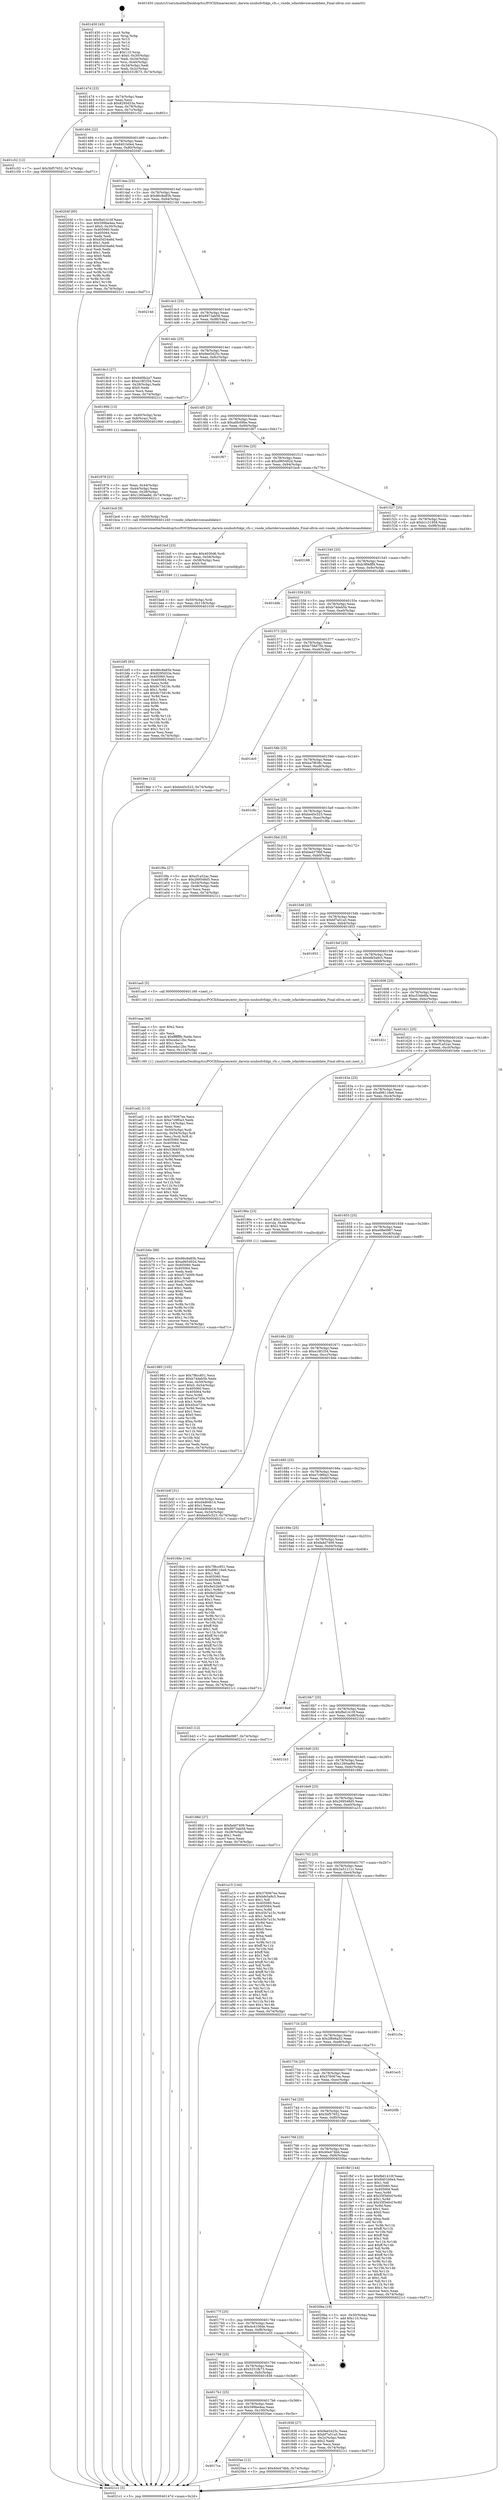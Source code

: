 digraph "0x401450" {
  label = "0x401450 (/mnt/c/Users/mathe/Desktop/tcc/POCII/binaries/extr_darwin-xnubsdvfskpi_vfs.c_vnode_isfastdevicecandidate_Final-ollvm.out::main(0))"
  labelloc = "t"
  node[shape=record]

  Entry [label="",width=0.3,height=0.3,shape=circle,fillcolor=black,style=filled]
  "0x40147d" [label="{
     0x40147d [23]\l
     | [instrs]\l
     &nbsp;&nbsp;0x40147d \<+3\>: mov -0x74(%rbp),%eax\l
     &nbsp;&nbsp;0x401480 \<+2\>: mov %eax,%ecx\l
     &nbsp;&nbsp;0x401482 \<+6\>: sub $0x8295d33a,%ecx\l
     &nbsp;&nbsp;0x401488 \<+3\>: mov %eax,-0x78(%rbp)\l
     &nbsp;&nbsp;0x40148b \<+3\>: mov %ecx,-0x7c(%rbp)\l
     &nbsp;&nbsp;0x40148e \<+6\>: je 0000000000401c52 \<main+0x802\>\l
  }"]
  "0x401c52" [label="{
     0x401c52 [12]\l
     | [instrs]\l
     &nbsp;&nbsp;0x401c52 \<+7\>: movl $0x3bf57652,-0x74(%rbp)\l
     &nbsp;&nbsp;0x401c59 \<+5\>: jmp 00000000004021c1 \<main+0xd71\>\l
  }"]
  "0x401494" [label="{
     0x401494 [22]\l
     | [instrs]\l
     &nbsp;&nbsp;0x401494 \<+5\>: jmp 0000000000401499 \<main+0x49\>\l
     &nbsp;&nbsp;0x401499 \<+3\>: mov -0x78(%rbp),%eax\l
     &nbsp;&nbsp;0x40149c \<+5\>: sub $0x8401b0e4,%eax\l
     &nbsp;&nbsp;0x4014a1 \<+3\>: mov %eax,-0x80(%rbp)\l
     &nbsp;&nbsp;0x4014a4 \<+6\>: je 000000000040204f \<main+0xbff\>\l
  }"]
  Exit [label="",width=0.3,height=0.3,shape=circle,fillcolor=black,style=filled,peripheries=2]
  "0x40204f" [label="{
     0x40204f [95]\l
     | [instrs]\l
     &nbsp;&nbsp;0x40204f \<+5\>: mov $0xfbd1410f,%eax\l
     &nbsp;&nbsp;0x402054 \<+5\>: mov $0x599be4ea,%ecx\l
     &nbsp;&nbsp;0x402059 \<+7\>: movl $0x0,-0x30(%rbp)\l
     &nbsp;&nbsp;0x402060 \<+7\>: mov 0x405060,%edx\l
     &nbsp;&nbsp;0x402067 \<+7\>: mov 0x405064,%esi\l
     &nbsp;&nbsp;0x40206e \<+2\>: mov %edx,%edi\l
     &nbsp;&nbsp;0x402070 \<+6\>: sub $0xd5d34a6d,%edi\l
     &nbsp;&nbsp;0x402076 \<+3\>: sub $0x1,%edi\l
     &nbsp;&nbsp;0x402079 \<+6\>: add $0xd5d34a6d,%edi\l
     &nbsp;&nbsp;0x40207f \<+3\>: imul %edi,%edx\l
     &nbsp;&nbsp;0x402082 \<+3\>: and $0x1,%edx\l
     &nbsp;&nbsp;0x402085 \<+3\>: cmp $0x0,%edx\l
     &nbsp;&nbsp;0x402088 \<+4\>: sete %r8b\l
     &nbsp;&nbsp;0x40208c \<+3\>: cmp $0xa,%esi\l
     &nbsp;&nbsp;0x40208f \<+4\>: setl %r9b\l
     &nbsp;&nbsp;0x402093 \<+3\>: mov %r8b,%r10b\l
     &nbsp;&nbsp;0x402096 \<+3\>: and %r9b,%r10b\l
     &nbsp;&nbsp;0x402099 \<+3\>: xor %r9b,%r8b\l
     &nbsp;&nbsp;0x40209c \<+3\>: or %r8b,%r10b\l
     &nbsp;&nbsp;0x40209f \<+4\>: test $0x1,%r10b\l
     &nbsp;&nbsp;0x4020a3 \<+3\>: cmovne %ecx,%eax\l
     &nbsp;&nbsp;0x4020a6 \<+3\>: mov %eax,-0x74(%rbp)\l
     &nbsp;&nbsp;0x4020a9 \<+5\>: jmp 00000000004021c1 \<main+0xd71\>\l
  }"]
  "0x4014aa" [label="{
     0x4014aa [25]\l
     | [instrs]\l
     &nbsp;&nbsp;0x4014aa \<+5\>: jmp 00000000004014af \<main+0x5f\>\l
     &nbsp;&nbsp;0x4014af \<+3\>: mov -0x78(%rbp),%eax\l
     &nbsp;&nbsp;0x4014b2 \<+5\>: sub $0x86c8a85b,%eax\l
     &nbsp;&nbsp;0x4014b7 \<+6\>: mov %eax,-0x84(%rbp)\l
     &nbsp;&nbsp;0x4014bd \<+6\>: je 000000000040214d \<main+0xcfd\>\l
  }"]
  "0x4017ca" [label="{
     0x4017ca\l
  }", style=dashed]
  "0x40214d" [label="{
     0x40214d\l
  }", style=dashed]
  "0x4014c3" [label="{
     0x4014c3 [25]\l
     | [instrs]\l
     &nbsp;&nbsp;0x4014c3 \<+5\>: jmp 00000000004014c8 \<main+0x78\>\l
     &nbsp;&nbsp;0x4014c8 \<+3\>: mov -0x78(%rbp),%eax\l
     &nbsp;&nbsp;0x4014cb \<+5\>: sub $0x8973ab58,%eax\l
     &nbsp;&nbsp;0x4014d0 \<+6\>: mov %eax,-0x88(%rbp)\l
     &nbsp;&nbsp;0x4014d6 \<+6\>: je 00000000004018c3 \<main+0x473\>\l
  }"]
  "0x4020ae" [label="{
     0x4020ae [12]\l
     | [instrs]\l
     &nbsp;&nbsp;0x4020ae \<+7\>: movl $0x40e474bb,-0x74(%rbp)\l
     &nbsp;&nbsp;0x4020b5 \<+5\>: jmp 00000000004021c1 \<main+0xd71\>\l
  }"]
  "0x4018c3" [label="{
     0x4018c3 [27]\l
     | [instrs]\l
     &nbsp;&nbsp;0x4018c3 \<+5\>: mov $0x6d0fe2a7,%eax\l
     &nbsp;&nbsp;0x4018c8 \<+5\>: mov $0xe18f1f34,%ecx\l
     &nbsp;&nbsp;0x4018cd \<+3\>: mov -0x28(%rbp),%edx\l
     &nbsp;&nbsp;0x4018d0 \<+3\>: cmp $0x0,%edx\l
     &nbsp;&nbsp;0x4018d3 \<+3\>: cmove %ecx,%eax\l
     &nbsp;&nbsp;0x4018d6 \<+3\>: mov %eax,-0x74(%rbp)\l
     &nbsp;&nbsp;0x4018d9 \<+5\>: jmp 00000000004021c1 \<main+0xd71\>\l
  }"]
  "0x4014dc" [label="{
     0x4014dc [25]\l
     | [instrs]\l
     &nbsp;&nbsp;0x4014dc \<+5\>: jmp 00000000004014e1 \<main+0x91\>\l
     &nbsp;&nbsp;0x4014e1 \<+3\>: mov -0x78(%rbp),%eax\l
     &nbsp;&nbsp;0x4014e4 \<+5\>: sub $0x9ee5425c,%eax\l
     &nbsp;&nbsp;0x4014e9 \<+6\>: mov %eax,-0x8c(%rbp)\l
     &nbsp;&nbsp;0x4014ef \<+6\>: je 000000000040186b \<main+0x41b\>\l
  }"]
  "0x401bf5" [label="{
     0x401bf5 [93]\l
     | [instrs]\l
     &nbsp;&nbsp;0x401bf5 \<+5\>: mov $0x86c8a85b,%eax\l
     &nbsp;&nbsp;0x401bfa \<+5\>: mov $0x8295d33a,%esi\l
     &nbsp;&nbsp;0x401bff \<+7\>: mov 0x405060,%ecx\l
     &nbsp;&nbsp;0x401c06 \<+7\>: mov 0x405064,%edx\l
     &nbsp;&nbsp;0x401c0d \<+3\>: mov %ecx,%r8d\l
     &nbsp;&nbsp;0x401c10 \<+7\>: sub $0x9c73d19c,%r8d\l
     &nbsp;&nbsp;0x401c17 \<+4\>: sub $0x1,%r8d\l
     &nbsp;&nbsp;0x401c1b \<+7\>: add $0x9c73d19c,%r8d\l
     &nbsp;&nbsp;0x401c22 \<+4\>: imul %r8d,%ecx\l
     &nbsp;&nbsp;0x401c26 \<+3\>: and $0x1,%ecx\l
     &nbsp;&nbsp;0x401c29 \<+3\>: cmp $0x0,%ecx\l
     &nbsp;&nbsp;0x401c2c \<+4\>: sete %r9b\l
     &nbsp;&nbsp;0x401c30 \<+3\>: cmp $0xa,%edx\l
     &nbsp;&nbsp;0x401c33 \<+4\>: setl %r10b\l
     &nbsp;&nbsp;0x401c37 \<+3\>: mov %r9b,%r11b\l
     &nbsp;&nbsp;0x401c3a \<+3\>: and %r10b,%r11b\l
     &nbsp;&nbsp;0x401c3d \<+3\>: xor %r10b,%r9b\l
     &nbsp;&nbsp;0x401c40 \<+3\>: or %r9b,%r11b\l
     &nbsp;&nbsp;0x401c43 \<+4\>: test $0x1,%r11b\l
     &nbsp;&nbsp;0x401c47 \<+3\>: cmovne %esi,%eax\l
     &nbsp;&nbsp;0x401c4a \<+3\>: mov %eax,-0x74(%rbp)\l
     &nbsp;&nbsp;0x401c4d \<+5\>: jmp 00000000004021c1 \<main+0xd71\>\l
  }"]
  "0x40186b" [label="{
     0x40186b [13]\l
     | [instrs]\l
     &nbsp;&nbsp;0x40186b \<+4\>: mov -0x40(%rbp),%rax\l
     &nbsp;&nbsp;0x40186f \<+4\>: mov 0x8(%rax),%rdi\l
     &nbsp;&nbsp;0x401873 \<+5\>: call 0000000000401060 \<atoi@plt\>\l
     | [calls]\l
     &nbsp;&nbsp;0x401060 \{1\} (unknown)\l
  }"]
  "0x4014f5" [label="{
     0x4014f5 [25]\l
     | [instrs]\l
     &nbsp;&nbsp;0x4014f5 \<+5\>: jmp 00000000004014fa \<main+0xaa\>\l
     &nbsp;&nbsp;0x4014fa \<+3\>: mov -0x78(%rbp),%eax\l
     &nbsp;&nbsp;0x4014fd \<+5\>: sub $0xa0fc09be,%eax\l
     &nbsp;&nbsp;0x401502 \<+6\>: mov %eax,-0x90(%rbp)\l
     &nbsp;&nbsp;0x401508 \<+6\>: je 0000000000401f67 \<main+0xb17\>\l
  }"]
  "0x401be6" [label="{
     0x401be6 [15]\l
     | [instrs]\l
     &nbsp;&nbsp;0x401be6 \<+4\>: mov -0x50(%rbp),%rdi\l
     &nbsp;&nbsp;0x401bea \<+6\>: mov %eax,-0x118(%rbp)\l
     &nbsp;&nbsp;0x401bf0 \<+5\>: call 0000000000401030 \<free@plt\>\l
     | [calls]\l
     &nbsp;&nbsp;0x401030 \{1\} (unknown)\l
  }"]
  "0x401f67" [label="{
     0x401f67\l
  }", style=dashed]
  "0x40150e" [label="{
     0x40150e [25]\l
     | [instrs]\l
     &nbsp;&nbsp;0x40150e \<+5\>: jmp 0000000000401513 \<main+0xc3\>\l
     &nbsp;&nbsp;0x401513 \<+3\>: mov -0x78(%rbp),%eax\l
     &nbsp;&nbsp;0x401516 \<+5\>: sub $0xa965492d,%eax\l
     &nbsp;&nbsp;0x40151b \<+6\>: mov %eax,-0x94(%rbp)\l
     &nbsp;&nbsp;0x401521 \<+6\>: je 0000000000401bc6 \<main+0x776\>\l
  }"]
  "0x401bcf" [label="{
     0x401bcf [23]\l
     | [instrs]\l
     &nbsp;&nbsp;0x401bcf \<+10\>: movabs $0x4030d6,%rdi\l
     &nbsp;&nbsp;0x401bd9 \<+3\>: mov %eax,-0x58(%rbp)\l
     &nbsp;&nbsp;0x401bdc \<+3\>: mov -0x58(%rbp),%esi\l
     &nbsp;&nbsp;0x401bdf \<+2\>: mov $0x0,%al\l
     &nbsp;&nbsp;0x401be1 \<+5\>: call 0000000000401040 \<printf@plt\>\l
     | [calls]\l
     &nbsp;&nbsp;0x401040 \{1\} (unknown)\l
  }"]
  "0x401bc6" [label="{
     0x401bc6 [9]\l
     | [instrs]\l
     &nbsp;&nbsp;0x401bc6 \<+4\>: mov -0x50(%rbp),%rdi\l
     &nbsp;&nbsp;0x401bca \<+5\>: call 0000000000401240 \<vnode_isfastdevicecandidate\>\l
     | [calls]\l
     &nbsp;&nbsp;0x401240 \{1\} (/mnt/c/Users/mathe/Desktop/tcc/POCII/binaries/extr_darwin-xnubsdvfskpi_vfs.c_vnode_isfastdevicecandidate_Final-ollvm.out::vnode_isfastdevicecandidate)\l
  }"]
  "0x401527" [label="{
     0x401527 [25]\l
     | [instrs]\l
     &nbsp;&nbsp;0x401527 \<+5\>: jmp 000000000040152c \<main+0xdc\>\l
     &nbsp;&nbsp;0x40152c \<+3\>: mov -0x78(%rbp),%eax\l
     &nbsp;&nbsp;0x40152f \<+5\>: sub $0xb1c31958,%eax\l
     &nbsp;&nbsp;0x401534 \<+6\>: mov %eax,-0x98(%rbp)\l
     &nbsp;&nbsp;0x40153a \<+6\>: je 0000000000402188 \<main+0xd38\>\l
  }"]
  "0x401ad2" [label="{
     0x401ad2 [113]\l
     | [instrs]\l
     &nbsp;&nbsp;0x401ad2 \<+5\>: mov $0x376067ee,%ecx\l
     &nbsp;&nbsp;0x401ad7 \<+5\>: mov $0xe7c9f0a3,%edx\l
     &nbsp;&nbsp;0x401adc \<+6\>: mov -0x114(%rbp),%esi\l
     &nbsp;&nbsp;0x401ae2 \<+3\>: imul %eax,%esi\l
     &nbsp;&nbsp;0x401ae5 \<+4\>: mov -0x50(%rbp),%rdi\l
     &nbsp;&nbsp;0x401ae9 \<+4\>: movslq -0x54(%rbp),%r8\l
     &nbsp;&nbsp;0x401aed \<+4\>: mov %esi,(%rdi,%r8,4)\l
     &nbsp;&nbsp;0x401af1 \<+7\>: mov 0x405060,%eax\l
     &nbsp;&nbsp;0x401af8 \<+7\>: mov 0x405064,%esi\l
     &nbsp;&nbsp;0x401aff \<+3\>: mov %eax,%r9d\l
     &nbsp;&nbsp;0x401b02 \<+7\>: add $0x5384035b,%r9d\l
     &nbsp;&nbsp;0x401b09 \<+4\>: sub $0x1,%r9d\l
     &nbsp;&nbsp;0x401b0d \<+7\>: sub $0x5384035b,%r9d\l
     &nbsp;&nbsp;0x401b14 \<+4\>: imul %r9d,%eax\l
     &nbsp;&nbsp;0x401b18 \<+3\>: and $0x1,%eax\l
     &nbsp;&nbsp;0x401b1b \<+3\>: cmp $0x0,%eax\l
     &nbsp;&nbsp;0x401b1e \<+4\>: sete %r10b\l
     &nbsp;&nbsp;0x401b22 \<+3\>: cmp $0xa,%esi\l
     &nbsp;&nbsp;0x401b25 \<+4\>: setl %r11b\l
     &nbsp;&nbsp;0x401b29 \<+3\>: mov %r10b,%bl\l
     &nbsp;&nbsp;0x401b2c \<+3\>: and %r11b,%bl\l
     &nbsp;&nbsp;0x401b2f \<+3\>: xor %r11b,%r10b\l
     &nbsp;&nbsp;0x401b32 \<+3\>: or %r10b,%bl\l
     &nbsp;&nbsp;0x401b35 \<+3\>: test $0x1,%bl\l
     &nbsp;&nbsp;0x401b38 \<+3\>: cmovne %edx,%ecx\l
     &nbsp;&nbsp;0x401b3b \<+3\>: mov %ecx,-0x74(%rbp)\l
     &nbsp;&nbsp;0x401b3e \<+5\>: jmp 00000000004021c1 \<main+0xd71\>\l
  }"]
  "0x402188" [label="{
     0x402188\l
  }", style=dashed]
  "0x401540" [label="{
     0x401540 [25]\l
     | [instrs]\l
     &nbsp;&nbsp;0x401540 \<+5\>: jmp 0000000000401545 \<main+0xf5\>\l
     &nbsp;&nbsp;0x401545 \<+3\>: mov -0x78(%rbp),%eax\l
     &nbsp;&nbsp;0x401548 \<+5\>: sub $0xb389dff4,%eax\l
     &nbsp;&nbsp;0x40154d \<+6\>: mov %eax,-0x9c(%rbp)\l
     &nbsp;&nbsp;0x401553 \<+6\>: je 0000000000401ddb \<main+0x98b\>\l
  }"]
  "0x401aaa" [label="{
     0x401aaa [40]\l
     | [instrs]\l
     &nbsp;&nbsp;0x401aaa \<+5\>: mov $0x2,%ecx\l
     &nbsp;&nbsp;0x401aaf \<+1\>: cltd\l
     &nbsp;&nbsp;0x401ab0 \<+2\>: idiv %ecx\l
     &nbsp;&nbsp;0x401ab2 \<+6\>: imul $0xfffffffe,%edx,%ecx\l
     &nbsp;&nbsp;0x401ab8 \<+6\>: sub $0xceda12bc,%ecx\l
     &nbsp;&nbsp;0x401abe \<+3\>: add $0x1,%ecx\l
     &nbsp;&nbsp;0x401ac1 \<+6\>: add $0xceda12bc,%ecx\l
     &nbsp;&nbsp;0x401ac7 \<+6\>: mov %ecx,-0x114(%rbp)\l
     &nbsp;&nbsp;0x401acd \<+5\>: call 0000000000401160 \<next_i\>\l
     | [calls]\l
     &nbsp;&nbsp;0x401160 \{1\} (/mnt/c/Users/mathe/Desktop/tcc/POCII/binaries/extr_darwin-xnubsdvfskpi_vfs.c_vnode_isfastdevicecandidate_Final-ollvm.out::next_i)\l
  }"]
  "0x401ddb" [label="{
     0x401ddb\l
  }", style=dashed]
  "0x401559" [label="{
     0x401559 [25]\l
     | [instrs]\l
     &nbsp;&nbsp;0x401559 \<+5\>: jmp 000000000040155e \<main+0x10e\>\l
     &nbsp;&nbsp;0x40155e \<+3\>: mov -0x78(%rbp),%eax\l
     &nbsp;&nbsp;0x401561 \<+5\>: sub $0xb74deb5b,%eax\l
     &nbsp;&nbsp;0x401566 \<+6\>: mov %eax,-0xa0(%rbp)\l
     &nbsp;&nbsp;0x40156c \<+6\>: je 00000000004019ee \<main+0x59e\>\l
  }"]
  "0x401985" [label="{
     0x401985 [105]\l
     | [instrs]\l
     &nbsp;&nbsp;0x401985 \<+5\>: mov $0x7f8cc851,%ecx\l
     &nbsp;&nbsp;0x40198a \<+5\>: mov $0xb74deb5b,%edx\l
     &nbsp;&nbsp;0x40198f \<+4\>: mov %rax,-0x50(%rbp)\l
     &nbsp;&nbsp;0x401993 \<+7\>: movl $0x0,-0x54(%rbp)\l
     &nbsp;&nbsp;0x40199a \<+7\>: mov 0x405060,%esi\l
     &nbsp;&nbsp;0x4019a1 \<+8\>: mov 0x405064,%r8d\l
     &nbsp;&nbsp;0x4019a9 \<+3\>: mov %esi,%r9d\l
     &nbsp;&nbsp;0x4019ac \<+7\>: sub $0x45ce720e,%r9d\l
     &nbsp;&nbsp;0x4019b3 \<+4\>: sub $0x1,%r9d\l
     &nbsp;&nbsp;0x4019b7 \<+7\>: add $0x45ce720e,%r9d\l
     &nbsp;&nbsp;0x4019be \<+4\>: imul %r9d,%esi\l
     &nbsp;&nbsp;0x4019c2 \<+3\>: and $0x1,%esi\l
     &nbsp;&nbsp;0x4019c5 \<+3\>: cmp $0x0,%esi\l
     &nbsp;&nbsp;0x4019c8 \<+4\>: sete %r10b\l
     &nbsp;&nbsp;0x4019cc \<+4\>: cmp $0xa,%r8d\l
     &nbsp;&nbsp;0x4019d0 \<+4\>: setl %r11b\l
     &nbsp;&nbsp;0x4019d4 \<+3\>: mov %r10b,%bl\l
     &nbsp;&nbsp;0x4019d7 \<+3\>: and %r11b,%bl\l
     &nbsp;&nbsp;0x4019da \<+3\>: xor %r11b,%r10b\l
     &nbsp;&nbsp;0x4019dd \<+3\>: or %r10b,%bl\l
     &nbsp;&nbsp;0x4019e0 \<+3\>: test $0x1,%bl\l
     &nbsp;&nbsp;0x4019e3 \<+3\>: cmovne %edx,%ecx\l
     &nbsp;&nbsp;0x4019e6 \<+3\>: mov %ecx,-0x74(%rbp)\l
     &nbsp;&nbsp;0x4019e9 \<+5\>: jmp 00000000004021c1 \<main+0xd71\>\l
  }"]
  "0x4019ee" [label="{
     0x4019ee [12]\l
     | [instrs]\l
     &nbsp;&nbsp;0x4019ee \<+7\>: movl $0xbe45c523,-0x74(%rbp)\l
     &nbsp;&nbsp;0x4019f5 \<+5\>: jmp 00000000004021c1 \<main+0xd71\>\l
  }"]
  "0x401572" [label="{
     0x401572 [25]\l
     | [instrs]\l
     &nbsp;&nbsp;0x401572 \<+5\>: jmp 0000000000401577 \<main+0x127\>\l
     &nbsp;&nbsp;0x401577 \<+3\>: mov -0x78(%rbp),%eax\l
     &nbsp;&nbsp;0x40157a \<+5\>: sub $0xb758d75b,%eax\l
     &nbsp;&nbsp;0x40157f \<+6\>: mov %eax,-0xa4(%rbp)\l
     &nbsp;&nbsp;0x401585 \<+6\>: je 0000000000401dc0 \<main+0x970\>\l
  }"]
  "0x401878" [label="{
     0x401878 [21]\l
     | [instrs]\l
     &nbsp;&nbsp;0x401878 \<+3\>: mov %eax,-0x44(%rbp)\l
     &nbsp;&nbsp;0x40187b \<+3\>: mov -0x44(%rbp),%eax\l
     &nbsp;&nbsp;0x40187e \<+3\>: mov %eax,-0x28(%rbp)\l
     &nbsp;&nbsp;0x401881 \<+7\>: movl $0x1260ae8d,-0x74(%rbp)\l
     &nbsp;&nbsp;0x401888 \<+5\>: jmp 00000000004021c1 \<main+0xd71\>\l
  }"]
  "0x401dc0" [label="{
     0x401dc0\l
  }", style=dashed]
  "0x40158b" [label="{
     0x40158b [25]\l
     | [instrs]\l
     &nbsp;&nbsp;0x40158b \<+5\>: jmp 0000000000401590 \<main+0x140\>\l
     &nbsp;&nbsp;0x401590 \<+3\>: mov -0x78(%rbp),%eax\l
     &nbsp;&nbsp;0x401593 \<+5\>: sub $0xba7f639c,%eax\l
     &nbsp;&nbsp;0x401598 \<+6\>: mov %eax,-0xa8(%rbp)\l
     &nbsp;&nbsp;0x40159e \<+6\>: je 0000000000401c8c \<main+0x83c\>\l
  }"]
  "0x401450" [label="{
     0x401450 [45]\l
     | [instrs]\l
     &nbsp;&nbsp;0x401450 \<+1\>: push %rbp\l
     &nbsp;&nbsp;0x401451 \<+3\>: mov %rsp,%rbp\l
     &nbsp;&nbsp;0x401454 \<+2\>: push %r15\l
     &nbsp;&nbsp;0x401456 \<+2\>: push %r14\l
     &nbsp;&nbsp;0x401458 \<+2\>: push %r12\l
     &nbsp;&nbsp;0x40145a \<+1\>: push %rbx\l
     &nbsp;&nbsp;0x40145b \<+7\>: sub $0x110,%rsp\l
     &nbsp;&nbsp;0x401462 \<+7\>: movl $0x0,-0x30(%rbp)\l
     &nbsp;&nbsp;0x401469 \<+3\>: mov %edi,-0x34(%rbp)\l
     &nbsp;&nbsp;0x40146c \<+4\>: mov %rsi,-0x40(%rbp)\l
     &nbsp;&nbsp;0x401470 \<+3\>: mov -0x34(%rbp),%edi\l
     &nbsp;&nbsp;0x401473 \<+3\>: mov %edi,-0x2c(%rbp)\l
     &nbsp;&nbsp;0x401476 \<+7\>: movl $0x5331fb73,-0x74(%rbp)\l
  }"]
  "0x401c8c" [label="{
     0x401c8c\l
  }", style=dashed]
  "0x4015a4" [label="{
     0x4015a4 [25]\l
     | [instrs]\l
     &nbsp;&nbsp;0x4015a4 \<+5\>: jmp 00000000004015a9 \<main+0x159\>\l
     &nbsp;&nbsp;0x4015a9 \<+3\>: mov -0x78(%rbp),%eax\l
     &nbsp;&nbsp;0x4015ac \<+5\>: sub $0xbe45c523,%eax\l
     &nbsp;&nbsp;0x4015b1 \<+6\>: mov %eax,-0xac(%rbp)\l
     &nbsp;&nbsp;0x4015b7 \<+6\>: je 00000000004019fa \<main+0x5aa\>\l
  }"]
  "0x4021c1" [label="{
     0x4021c1 [5]\l
     | [instrs]\l
     &nbsp;&nbsp;0x4021c1 \<+5\>: jmp 000000000040147d \<main+0x2d\>\l
  }"]
  "0x4019fa" [label="{
     0x4019fa [27]\l
     | [instrs]\l
     &nbsp;&nbsp;0x4019fa \<+5\>: mov $0xcf1a52ac,%eax\l
     &nbsp;&nbsp;0x4019ff \<+5\>: mov $0x269548d5,%ecx\l
     &nbsp;&nbsp;0x401a04 \<+3\>: mov -0x54(%rbp),%edx\l
     &nbsp;&nbsp;0x401a07 \<+3\>: cmp -0x48(%rbp),%edx\l
     &nbsp;&nbsp;0x401a0a \<+3\>: cmovl %ecx,%eax\l
     &nbsp;&nbsp;0x401a0d \<+3\>: mov %eax,-0x74(%rbp)\l
     &nbsp;&nbsp;0x401a10 \<+5\>: jmp 00000000004021c1 \<main+0xd71\>\l
  }"]
  "0x4015bd" [label="{
     0x4015bd [25]\l
     | [instrs]\l
     &nbsp;&nbsp;0x4015bd \<+5\>: jmp 00000000004015c2 \<main+0x172\>\l
     &nbsp;&nbsp;0x4015c2 \<+3\>: mov -0x78(%rbp),%eax\l
     &nbsp;&nbsp;0x4015c5 \<+5\>: sub $0xbed3790f,%eax\l
     &nbsp;&nbsp;0x4015ca \<+6\>: mov %eax,-0xb0(%rbp)\l
     &nbsp;&nbsp;0x4015d0 \<+6\>: je 0000000000401f5b \<main+0xb0b\>\l
  }"]
  "0x4017b1" [label="{
     0x4017b1 [25]\l
     | [instrs]\l
     &nbsp;&nbsp;0x4017b1 \<+5\>: jmp 00000000004017b6 \<main+0x366\>\l
     &nbsp;&nbsp;0x4017b6 \<+3\>: mov -0x78(%rbp),%eax\l
     &nbsp;&nbsp;0x4017b9 \<+5\>: sub $0x599be4ea,%eax\l
     &nbsp;&nbsp;0x4017be \<+6\>: mov %eax,-0x100(%rbp)\l
     &nbsp;&nbsp;0x4017c4 \<+6\>: je 00000000004020ae \<main+0xc5e\>\l
  }"]
  "0x401f5b" [label="{
     0x401f5b\l
  }", style=dashed]
  "0x4015d6" [label="{
     0x4015d6 [25]\l
     | [instrs]\l
     &nbsp;&nbsp;0x4015d6 \<+5\>: jmp 00000000004015db \<main+0x18b\>\l
     &nbsp;&nbsp;0x4015db \<+3\>: mov -0x78(%rbp),%eax\l
     &nbsp;&nbsp;0x4015de \<+5\>: sub $0xbf7a51a5,%eax\l
     &nbsp;&nbsp;0x4015e3 \<+6\>: mov %eax,-0xb4(%rbp)\l
     &nbsp;&nbsp;0x4015e9 \<+6\>: je 0000000000401853 \<main+0x403\>\l
  }"]
  "0x401838" [label="{
     0x401838 [27]\l
     | [instrs]\l
     &nbsp;&nbsp;0x401838 \<+5\>: mov $0x9ee5425c,%eax\l
     &nbsp;&nbsp;0x40183d \<+5\>: mov $0xbf7a51a5,%ecx\l
     &nbsp;&nbsp;0x401842 \<+3\>: mov -0x2c(%rbp),%edx\l
     &nbsp;&nbsp;0x401845 \<+3\>: cmp $0x2,%edx\l
     &nbsp;&nbsp;0x401848 \<+3\>: cmovne %ecx,%eax\l
     &nbsp;&nbsp;0x40184b \<+3\>: mov %eax,-0x74(%rbp)\l
     &nbsp;&nbsp;0x40184e \<+5\>: jmp 00000000004021c1 \<main+0xd71\>\l
  }"]
  "0x401853" [label="{
     0x401853\l
  }", style=dashed]
  "0x4015ef" [label="{
     0x4015ef [25]\l
     | [instrs]\l
     &nbsp;&nbsp;0x4015ef \<+5\>: jmp 00000000004015f4 \<main+0x1a4\>\l
     &nbsp;&nbsp;0x4015f4 \<+3\>: mov -0x78(%rbp),%eax\l
     &nbsp;&nbsp;0x4015f7 \<+5\>: sub $0xbfe5a9c5,%eax\l
     &nbsp;&nbsp;0x4015fc \<+6\>: mov %eax,-0xb8(%rbp)\l
     &nbsp;&nbsp;0x401602 \<+6\>: je 0000000000401aa5 \<main+0x655\>\l
  }"]
  "0x401798" [label="{
     0x401798 [25]\l
     | [instrs]\l
     &nbsp;&nbsp;0x401798 \<+5\>: jmp 000000000040179d \<main+0x34d\>\l
     &nbsp;&nbsp;0x40179d \<+3\>: mov -0x78(%rbp),%eax\l
     &nbsp;&nbsp;0x4017a0 \<+5\>: sub $0x5331fb73,%eax\l
     &nbsp;&nbsp;0x4017a5 \<+6\>: mov %eax,-0xfc(%rbp)\l
     &nbsp;&nbsp;0x4017ab \<+6\>: je 0000000000401838 \<main+0x3e8\>\l
  }"]
  "0x401aa5" [label="{
     0x401aa5 [5]\l
     | [instrs]\l
     &nbsp;&nbsp;0x401aa5 \<+5\>: call 0000000000401160 \<next_i\>\l
     | [calls]\l
     &nbsp;&nbsp;0x401160 \{1\} (/mnt/c/Users/mathe/Desktop/tcc/POCII/binaries/extr_darwin-xnubsdvfskpi_vfs.c_vnode_isfastdevicecandidate_Final-ollvm.out::next_i)\l
  }"]
  "0x401608" [label="{
     0x401608 [25]\l
     | [instrs]\l
     &nbsp;&nbsp;0x401608 \<+5\>: jmp 000000000040160d \<main+0x1bd\>\l
     &nbsp;&nbsp;0x40160d \<+3\>: mov -0x78(%rbp),%eax\l
     &nbsp;&nbsp;0x401610 \<+5\>: sub $0xc53de6fa,%eax\l
     &nbsp;&nbsp;0x401615 \<+6\>: mov %eax,-0xbc(%rbp)\l
     &nbsp;&nbsp;0x40161b \<+6\>: je 0000000000401d1c \<main+0x8cc\>\l
  }"]
  "0x401e35" [label="{
     0x401e35\l
  }", style=dashed]
  "0x401d1c" [label="{
     0x401d1c\l
  }", style=dashed]
  "0x401621" [label="{
     0x401621 [25]\l
     | [instrs]\l
     &nbsp;&nbsp;0x401621 \<+5\>: jmp 0000000000401626 \<main+0x1d6\>\l
     &nbsp;&nbsp;0x401626 \<+3\>: mov -0x78(%rbp),%eax\l
     &nbsp;&nbsp;0x401629 \<+5\>: sub $0xcf1a52ac,%eax\l
     &nbsp;&nbsp;0x40162e \<+6\>: mov %eax,-0xc0(%rbp)\l
     &nbsp;&nbsp;0x401634 \<+6\>: je 0000000000401b6e \<main+0x71e\>\l
  }"]
  "0x40177f" [label="{
     0x40177f [25]\l
     | [instrs]\l
     &nbsp;&nbsp;0x40177f \<+5\>: jmp 0000000000401784 \<main+0x334\>\l
     &nbsp;&nbsp;0x401784 \<+3\>: mov -0x78(%rbp),%eax\l
     &nbsp;&nbsp;0x401787 \<+5\>: sub $0x4c4106de,%eax\l
     &nbsp;&nbsp;0x40178c \<+6\>: mov %eax,-0xf8(%rbp)\l
     &nbsp;&nbsp;0x401792 \<+6\>: je 0000000000401e35 \<main+0x9e5\>\l
  }"]
  "0x401b6e" [label="{
     0x401b6e [88]\l
     | [instrs]\l
     &nbsp;&nbsp;0x401b6e \<+5\>: mov $0x86c8a85b,%eax\l
     &nbsp;&nbsp;0x401b73 \<+5\>: mov $0xa965492d,%ecx\l
     &nbsp;&nbsp;0x401b78 \<+7\>: mov 0x405060,%edx\l
     &nbsp;&nbsp;0x401b7f \<+7\>: mov 0x405064,%esi\l
     &nbsp;&nbsp;0x401b86 \<+2\>: mov %edx,%edi\l
     &nbsp;&nbsp;0x401b88 \<+6\>: sub $0xef17e009,%edi\l
     &nbsp;&nbsp;0x401b8e \<+3\>: sub $0x1,%edi\l
     &nbsp;&nbsp;0x401b91 \<+6\>: add $0xef17e009,%edi\l
     &nbsp;&nbsp;0x401b97 \<+3\>: imul %edi,%edx\l
     &nbsp;&nbsp;0x401b9a \<+3\>: and $0x1,%edx\l
     &nbsp;&nbsp;0x401b9d \<+3\>: cmp $0x0,%edx\l
     &nbsp;&nbsp;0x401ba0 \<+4\>: sete %r8b\l
     &nbsp;&nbsp;0x401ba4 \<+3\>: cmp $0xa,%esi\l
     &nbsp;&nbsp;0x401ba7 \<+4\>: setl %r9b\l
     &nbsp;&nbsp;0x401bab \<+3\>: mov %r8b,%r10b\l
     &nbsp;&nbsp;0x401bae \<+3\>: and %r9b,%r10b\l
     &nbsp;&nbsp;0x401bb1 \<+3\>: xor %r9b,%r8b\l
     &nbsp;&nbsp;0x401bb4 \<+3\>: or %r8b,%r10b\l
     &nbsp;&nbsp;0x401bb7 \<+4\>: test $0x1,%r10b\l
     &nbsp;&nbsp;0x401bbb \<+3\>: cmovne %ecx,%eax\l
     &nbsp;&nbsp;0x401bbe \<+3\>: mov %eax,-0x74(%rbp)\l
     &nbsp;&nbsp;0x401bc1 \<+5\>: jmp 00000000004021c1 \<main+0xd71\>\l
  }"]
  "0x40163a" [label="{
     0x40163a [25]\l
     | [instrs]\l
     &nbsp;&nbsp;0x40163a \<+5\>: jmp 000000000040163f \<main+0x1ef\>\l
     &nbsp;&nbsp;0x40163f \<+3\>: mov -0x78(%rbp),%eax\l
     &nbsp;&nbsp;0x401642 \<+5\>: sub $0xd98116e6,%eax\l
     &nbsp;&nbsp;0x401647 \<+6\>: mov %eax,-0xc4(%rbp)\l
     &nbsp;&nbsp;0x40164d \<+6\>: je 000000000040196e \<main+0x51e\>\l
  }"]
  "0x4020ba" [label="{
     0x4020ba [19]\l
     | [instrs]\l
     &nbsp;&nbsp;0x4020ba \<+3\>: mov -0x30(%rbp),%eax\l
     &nbsp;&nbsp;0x4020bd \<+7\>: add $0x110,%rsp\l
     &nbsp;&nbsp;0x4020c4 \<+1\>: pop %rbx\l
     &nbsp;&nbsp;0x4020c5 \<+2\>: pop %r12\l
     &nbsp;&nbsp;0x4020c7 \<+2\>: pop %r14\l
     &nbsp;&nbsp;0x4020c9 \<+2\>: pop %r15\l
     &nbsp;&nbsp;0x4020cb \<+1\>: pop %rbp\l
     &nbsp;&nbsp;0x4020cc \<+1\>: ret\l
  }"]
  "0x40196e" [label="{
     0x40196e [23]\l
     | [instrs]\l
     &nbsp;&nbsp;0x40196e \<+7\>: movl $0x1,-0x48(%rbp)\l
     &nbsp;&nbsp;0x401975 \<+4\>: movslq -0x48(%rbp),%rax\l
     &nbsp;&nbsp;0x401979 \<+4\>: shl $0x2,%rax\l
     &nbsp;&nbsp;0x40197d \<+3\>: mov %rax,%rdi\l
     &nbsp;&nbsp;0x401980 \<+5\>: call 0000000000401050 \<malloc@plt\>\l
     | [calls]\l
     &nbsp;&nbsp;0x401050 \{1\} (unknown)\l
  }"]
  "0x401653" [label="{
     0x401653 [25]\l
     | [instrs]\l
     &nbsp;&nbsp;0x401653 \<+5\>: jmp 0000000000401658 \<main+0x208\>\l
     &nbsp;&nbsp;0x401658 \<+3\>: mov -0x78(%rbp),%eax\l
     &nbsp;&nbsp;0x40165b \<+5\>: sub $0xe08e0987,%eax\l
     &nbsp;&nbsp;0x401660 \<+6\>: mov %eax,-0xc8(%rbp)\l
     &nbsp;&nbsp;0x401666 \<+6\>: je 0000000000401b4f \<main+0x6ff\>\l
  }"]
  "0x401766" [label="{
     0x401766 [25]\l
     | [instrs]\l
     &nbsp;&nbsp;0x401766 \<+5\>: jmp 000000000040176b \<main+0x31b\>\l
     &nbsp;&nbsp;0x40176b \<+3\>: mov -0x78(%rbp),%eax\l
     &nbsp;&nbsp;0x40176e \<+5\>: sub $0x40e474bb,%eax\l
     &nbsp;&nbsp;0x401773 \<+6\>: mov %eax,-0xf4(%rbp)\l
     &nbsp;&nbsp;0x401779 \<+6\>: je 00000000004020ba \<main+0xc6a\>\l
  }"]
  "0x401b4f" [label="{
     0x401b4f [31]\l
     | [instrs]\l
     &nbsp;&nbsp;0x401b4f \<+3\>: mov -0x54(%rbp),%eax\l
     &nbsp;&nbsp;0x401b52 \<+5\>: sub $0xd4d64b14,%eax\l
     &nbsp;&nbsp;0x401b57 \<+3\>: add $0x1,%eax\l
     &nbsp;&nbsp;0x401b5a \<+5\>: add $0xd4d64b14,%eax\l
     &nbsp;&nbsp;0x401b5f \<+3\>: mov %eax,-0x54(%rbp)\l
     &nbsp;&nbsp;0x401b62 \<+7\>: movl $0xbe45c523,-0x74(%rbp)\l
     &nbsp;&nbsp;0x401b69 \<+5\>: jmp 00000000004021c1 \<main+0xd71\>\l
  }"]
  "0x40166c" [label="{
     0x40166c [25]\l
     | [instrs]\l
     &nbsp;&nbsp;0x40166c \<+5\>: jmp 0000000000401671 \<main+0x221\>\l
     &nbsp;&nbsp;0x401671 \<+3\>: mov -0x78(%rbp),%eax\l
     &nbsp;&nbsp;0x401674 \<+5\>: sub $0xe18f1f34,%eax\l
     &nbsp;&nbsp;0x401679 \<+6\>: mov %eax,-0xcc(%rbp)\l
     &nbsp;&nbsp;0x40167f \<+6\>: je 00000000004018de \<main+0x48e\>\l
  }"]
  "0x401fbf" [label="{
     0x401fbf [144]\l
     | [instrs]\l
     &nbsp;&nbsp;0x401fbf \<+5\>: mov $0xfbd1410f,%eax\l
     &nbsp;&nbsp;0x401fc4 \<+5\>: mov $0x8401b0e4,%ecx\l
     &nbsp;&nbsp;0x401fc9 \<+2\>: mov $0x1,%dl\l
     &nbsp;&nbsp;0x401fcb \<+7\>: mov 0x405060,%esi\l
     &nbsp;&nbsp;0x401fd2 \<+7\>: mov 0x405064,%edi\l
     &nbsp;&nbsp;0x401fd9 \<+3\>: mov %esi,%r8d\l
     &nbsp;&nbsp;0x401fdc \<+7\>: add $0x35f3e0cf,%r8d\l
     &nbsp;&nbsp;0x401fe3 \<+4\>: sub $0x1,%r8d\l
     &nbsp;&nbsp;0x401fe7 \<+7\>: sub $0x35f3e0cf,%r8d\l
     &nbsp;&nbsp;0x401fee \<+4\>: imul %r8d,%esi\l
     &nbsp;&nbsp;0x401ff2 \<+3\>: and $0x1,%esi\l
     &nbsp;&nbsp;0x401ff5 \<+3\>: cmp $0x0,%esi\l
     &nbsp;&nbsp;0x401ff8 \<+4\>: sete %r9b\l
     &nbsp;&nbsp;0x401ffc \<+3\>: cmp $0xa,%edi\l
     &nbsp;&nbsp;0x401fff \<+4\>: setl %r10b\l
     &nbsp;&nbsp;0x402003 \<+3\>: mov %r9b,%r11b\l
     &nbsp;&nbsp;0x402006 \<+4\>: xor $0xff,%r11b\l
     &nbsp;&nbsp;0x40200a \<+3\>: mov %r10b,%bl\l
     &nbsp;&nbsp;0x40200d \<+3\>: xor $0xff,%bl\l
     &nbsp;&nbsp;0x402010 \<+3\>: xor $0x1,%dl\l
     &nbsp;&nbsp;0x402013 \<+3\>: mov %r11b,%r14b\l
     &nbsp;&nbsp;0x402016 \<+4\>: and $0xff,%r14b\l
     &nbsp;&nbsp;0x40201a \<+3\>: and %dl,%r9b\l
     &nbsp;&nbsp;0x40201d \<+3\>: mov %bl,%r15b\l
     &nbsp;&nbsp;0x402020 \<+4\>: and $0xff,%r15b\l
     &nbsp;&nbsp;0x402024 \<+3\>: and %dl,%r10b\l
     &nbsp;&nbsp;0x402027 \<+3\>: or %r9b,%r14b\l
     &nbsp;&nbsp;0x40202a \<+3\>: or %r10b,%r15b\l
     &nbsp;&nbsp;0x40202d \<+3\>: xor %r15b,%r14b\l
     &nbsp;&nbsp;0x402030 \<+3\>: or %bl,%r11b\l
     &nbsp;&nbsp;0x402033 \<+4\>: xor $0xff,%r11b\l
     &nbsp;&nbsp;0x402037 \<+3\>: or $0x1,%dl\l
     &nbsp;&nbsp;0x40203a \<+3\>: and %dl,%r11b\l
     &nbsp;&nbsp;0x40203d \<+3\>: or %r11b,%r14b\l
     &nbsp;&nbsp;0x402040 \<+4\>: test $0x1,%r14b\l
     &nbsp;&nbsp;0x402044 \<+3\>: cmovne %ecx,%eax\l
     &nbsp;&nbsp;0x402047 \<+3\>: mov %eax,-0x74(%rbp)\l
     &nbsp;&nbsp;0x40204a \<+5\>: jmp 00000000004021c1 \<main+0xd71\>\l
  }"]
  "0x4018de" [label="{
     0x4018de [144]\l
     | [instrs]\l
     &nbsp;&nbsp;0x4018de \<+5\>: mov $0x7f8cc851,%eax\l
     &nbsp;&nbsp;0x4018e3 \<+5\>: mov $0xd98116e6,%ecx\l
     &nbsp;&nbsp;0x4018e8 \<+2\>: mov $0x1,%dl\l
     &nbsp;&nbsp;0x4018ea \<+7\>: mov 0x405060,%esi\l
     &nbsp;&nbsp;0x4018f1 \<+7\>: mov 0x405064,%edi\l
     &nbsp;&nbsp;0x4018f8 \<+3\>: mov %esi,%r8d\l
     &nbsp;&nbsp;0x4018fb \<+7\>: add $0x9e52b0b7,%r8d\l
     &nbsp;&nbsp;0x401902 \<+4\>: sub $0x1,%r8d\l
     &nbsp;&nbsp;0x401906 \<+7\>: sub $0x9e52b0b7,%r8d\l
     &nbsp;&nbsp;0x40190d \<+4\>: imul %r8d,%esi\l
     &nbsp;&nbsp;0x401911 \<+3\>: and $0x1,%esi\l
     &nbsp;&nbsp;0x401914 \<+3\>: cmp $0x0,%esi\l
     &nbsp;&nbsp;0x401917 \<+4\>: sete %r9b\l
     &nbsp;&nbsp;0x40191b \<+3\>: cmp $0xa,%edi\l
     &nbsp;&nbsp;0x40191e \<+4\>: setl %r10b\l
     &nbsp;&nbsp;0x401922 \<+3\>: mov %r9b,%r11b\l
     &nbsp;&nbsp;0x401925 \<+4\>: xor $0xff,%r11b\l
     &nbsp;&nbsp;0x401929 \<+3\>: mov %r10b,%bl\l
     &nbsp;&nbsp;0x40192c \<+3\>: xor $0xff,%bl\l
     &nbsp;&nbsp;0x40192f \<+3\>: xor $0x1,%dl\l
     &nbsp;&nbsp;0x401932 \<+3\>: mov %r11b,%r14b\l
     &nbsp;&nbsp;0x401935 \<+4\>: and $0xff,%r14b\l
     &nbsp;&nbsp;0x401939 \<+3\>: and %dl,%r9b\l
     &nbsp;&nbsp;0x40193c \<+3\>: mov %bl,%r15b\l
     &nbsp;&nbsp;0x40193f \<+4\>: and $0xff,%r15b\l
     &nbsp;&nbsp;0x401943 \<+3\>: and %dl,%r10b\l
     &nbsp;&nbsp;0x401946 \<+3\>: or %r9b,%r14b\l
     &nbsp;&nbsp;0x401949 \<+3\>: or %r10b,%r15b\l
     &nbsp;&nbsp;0x40194c \<+3\>: xor %r15b,%r14b\l
     &nbsp;&nbsp;0x40194f \<+3\>: or %bl,%r11b\l
     &nbsp;&nbsp;0x401952 \<+4\>: xor $0xff,%r11b\l
     &nbsp;&nbsp;0x401956 \<+3\>: or $0x1,%dl\l
     &nbsp;&nbsp;0x401959 \<+3\>: and %dl,%r11b\l
     &nbsp;&nbsp;0x40195c \<+3\>: or %r11b,%r14b\l
     &nbsp;&nbsp;0x40195f \<+4\>: test $0x1,%r14b\l
     &nbsp;&nbsp;0x401963 \<+3\>: cmovne %ecx,%eax\l
     &nbsp;&nbsp;0x401966 \<+3\>: mov %eax,-0x74(%rbp)\l
     &nbsp;&nbsp;0x401969 \<+5\>: jmp 00000000004021c1 \<main+0xd71\>\l
  }"]
  "0x401685" [label="{
     0x401685 [25]\l
     | [instrs]\l
     &nbsp;&nbsp;0x401685 \<+5\>: jmp 000000000040168a \<main+0x23a\>\l
     &nbsp;&nbsp;0x40168a \<+3\>: mov -0x78(%rbp),%eax\l
     &nbsp;&nbsp;0x40168d \<+5\>: sub $0xe7c9f0a3,%eax\l
     &nbsp;&nbsp;0x401692 \<+6\>: mov %eax,-0xd0(%rbp)\l
     &nbsp;&nbsp;0x401698 \<+6\>: je 0000000000401b43 \<main+0x6f3\>\l
  }"]
  "0x40174d" [label="{
     0x40174d [25]\l
     | [instrs]\l
     &nbsp;&nbsp;0x40174d \<+5\>: jmp 0000000000401752 \<main+0x302\>\l
     &nbsp;&nbsp;0x401752 \<+3\>: mov -0x78(%rbp),%eax\l
     &nbsp;&nbsp;0x401755 \<+5\>: sub $0x3bf57652,%eax\l
     &nbsp;&nbsp;0x40175a \<+6\>: mov %eax,-0xf0(%rbp)\l
     &nbsp;&nbsp;0x401760 \<+6\>: je 0000000000401fbf \<main+0xb6f\>\l
  }"]
  "0x401b43" [label="{
     0x401b43 [12]\l
     | [instrs]\l
     &nbsp;&nbsp;0x401b43 \<+7\>: movl $0xe08e0987,-0x74(%rbp)\l
     &nbsp;&nbsp;0x401b4a \<+5\>: jmp 00000000004021c1 \<main+0xd71\>\l
  }"]
  "0x40169e" [label="{
     0x40169e [25]\l
     | [instrs]\l
     &nbsp;&nbsp;0x40169e \<+5\>: jmp 00000000004016a3 \<main+0x253\>\l
     &nbsp;&nbsp;0x4016a3 \<+3\>: mov -0x78(%rbp),%eax\l
     &nbsp;&nbsp;0x4016a6 \<+5\>: sub $0xfadd7409,%eax\l
     &nbsp;&nbsp;0x4016ab \<+6\>: mov %eax,-0xd4(%rbp)\l
     &nbsp;&nbsp;0x4016b1 \<+6\>: je 00000000004018a8 \<main+0x458\>\l
  }"]
  "0x4020fb" [label="{
     0x4020fb\l
  }", style=dashed]
  "0x4018a8" [label="{
     0x4018a8\l
  }", style=dashed]
  "0x4016b7" [label="{
     0x4016b7 [25]\l
     | [instrs]\l
     &nbsp;&nbsp;0x4016b7 \<+5\>: jmp 00000000004016bc \<main+0x26c\>\l
     &nbsp;&nbsp;0x4016bc \<+3\>: mov -0x78(%rbp),%eax\l
     &nbsp;&nbsp;0x4016bf \<+5\>: sub $0xfbd1410f,%eax\l
     &nbsp;&nbsp;0x4016c4 \<+6\>: mov %eax,-0xd8(%rbp)\l
     &nbsp;&nbsp;0x4016ca \<+6\>: je 00000000004021b3 \<main+0xd63\>\l
  }"]
  "0x401734" [label="{
     0x401734 [25]\l
     | [instrs]\l
     &nbsp;&nbsp;0x401734 \<+5\>: jmp 0000000000401739 \<main+0x2e9\>\l
     &nbsp;&nbsp;0x401739 \<+3\>: mov -0x78(%rbp),%eax\l
     &nbsp;&nbsp;0x40173c \<+5\>: sub $0x376067ee,%eax\l
     &nbsp;&nbsp;0x401741 \<+6\>: mov %eax,-0xec(%rbp)\l
     &nbsp;&nbsp;0x401747 \<+6\>: je 00000000004020fb \<main+0xcab\>\l
  }"]
  "0x4021b3" [label="{
     0x4021b3\l
  }", style=dashed]
  "0x4016d0" [label="{
     0x4016d0 [25]\l
     | [instrs]\l
     &nbsp;&nbsp;0x4016d0 \<+5\>: jmp 00000000004016d5 \<main+0x285\>\l
     &nbsp;&nbsp;0x4016d5 \<+3\>: mov -0x78(%rbp),%eax\l
     &nbsp;&nbsp;0x4016d8 \<+5\>: sub $0x1260ae8d,%eax\l
     &nbsp;&nbsp;0x4016dd \<+6\>: mov %eax,-0xdc(%rbp)\l
     &nbsp;&nbsp;0x4016e3 \<+6\>: je 000000000040188d \<main+0x43d\>\l
  }"]
  "0x401ec5" [label="{
     0x401ec5\l
  }", style=dashed]
  "0x40188d" [label="{
     0x40188d [27]\l
     | [instrs]\l
     &nbsp;&nbsp;0x40188d \<+5\>: mov $0xfadd7409,%eax\l
     &nbsp;&nbsp;0x401892 \<+5\>: mov $0x8973ab58,%ecx\l
     &nbsp;&nbsp;0x401897 \<+3\>: mov -0x28(%rbp),%edx\l
     &nbsp;&nbsp;0x40189a \<+3\>: cmp $0x1,%edx\l
     &nbsp;&nbsp;0x40189d \<+3\>: cmovl %ecx,%eax\l
     &nbsp;&nbsp;0x4018a0 \<+3\>: mov %eax,-0x74(%rbp)\l
     &nbsp;&nbsp;0x4018a3 \<+5\>: jmp 00000000004021c1 \<main+0xd71\>\l
  }"]
  "0x4016e9" [label="{
     0x4016e9 [25]\l
     | [instrs]\l
     &nbsp;&nbsp;0x4016e9 \<+5\>: jmp 00000000004016ee \<main+0x29e\>\l
     &nbsp;&nbsp;0x4016ee \<+3\>: mov -0x78(%rbp),%eax\l
     &nbsp;&nbsp;0x4016f1 \<+5\>: sub $0x269548d5,%eax\l
     &nbsp;&nbsp;0x4016f6 \<+6\>: mov %eax,-0xe0(%rbp)\l
     &nbsp;&nbsp;0x4016fc \<+6\>: je 0000000000401a15 \<main+0x5c5\>\l
  }"]
  "0x40171b" [label="{
     0x40171b [25]\l
     | [instrs]\l
     &nbsp;&nbsp;0x40171b \<+5\>: jmp 0000000000401720 \<main+0x2d0\>\l
     &nbsp;&nbsp;0x401720 \<+3\>: mov -0x78(%rbp),%eax\l
     &nbsp;&nbsp;0x401723 \<+5\>: sub $0x2f846a52,%eax\l
     &nbsp;&nbsp;0x401728 \<+6\>: mov %eax,-0xe8(%rbp)\l
     &nbsp;&nbsp;0x40172e \<+6\>: je 0000000000401ec5 \<main+0xa75\>\l
  }"]
  "0x401a15" [label="{
     0x401a15 [144]\l
     | [instrs]\l
     &nbsp;&nbsp;0x401a15 \<+5\>: mov $0x376067ee,%eax\l
     &nbsp;&nbsp;0x401a1a \<+5\>: mov $0xbfe5a9c5,%ecx\l
     &nbsp;&nbsp;0x401a1f \<+2\>: mov $0x1,%dl\l
     &nbsp;&nbsp;0x401a21 \<+7\>: mov 0x405060,%esi\l
     &nbsp;&nbsp;0x401a28 \<+7\>: mov 0x405064,%edi\l
     &nbsp;&nbsp;0x401a2f \<+3\>: mov %esi,%r8d\l
     &nbsp;&nbsp;0x401a32 \<+7\>: add $0x45b7a15c,%r8d\l
     &nbsp;&nbsp;0x401a39 \<+4\>: sub $0x1,%r8d\l
     &nbsp;&nbsp;0x401a3d \<+7\>: sub $0x45b7a15c,%r8d\l
     &nbsp;&nbsp;0x401a44 \<+4\>: imul %r8d,%esi\l
     &nbsp;&nbsp;0x401a48 \<+3\>: and $0x1,%esi\l
     &nbsp;&nbsp;0x401a4b \<+3\>: cmp $0x0,%esi\l
     &nbsp;&nbsp;0x401a4e \<+4\>: sete %r9b\l
     &nbsp;&nbsp;0x401a52 \<+3\>: cmp $0xa,%edi\l
     &nbsp;&nbsp;0x401a55 \<+4\>: setl %r10b\l
     &nbsp;&nbsp;0x401a59 \<+3\>: mov %r9b,%r11b\l
     &nbsp;&nbsp;0x401a5c \<+4\>: xor $0xff,%r11b\l
     &nbsp;&nbsp;0x401a60 \<+3\>: mov %r10b,%bl\l
     &nbsp;&nbsp;0x401a63 \<+3\>: xor $0xff,%bl\l
     &nbsp;&nbsp;0x401a66 \<+3\>: xor $0x1,%dl\l
     &nbsp;&nbsp;0x401a69 \<+3\>: mov %r11b,%r14b\l
     &nbsp;&nbsp;0x401a6c \<+4\>: and $0xff,%r14b\l
     &nbsp;&nbsp;0x401a70 \<+3\>: and %dl,%r9b\l
     &nbsp;&nbsp;0x401a73 \<+3\>: mov %bl,%r15b\l
     &nbsp;&nbsp;0x401a76 \<+4\>: and $0xff,%r15b\l
     &nbsp;&nbsp;0x401a7a \<+3\>: and %dl,%r10b\l
     &nbsp;&nbsp;0x401a7d \<+3\>: or %r9b,%r14b\l
     &nbsp;&nbsp;0x401a80 \<+3\>: or %r10b,%r15b\l
     &nbsp;&nbsp;0x401a83 \<+3\>: xor %r15b,%r14b\l
     &nbsp;&nbsp;0x401a86 \<+3\>: or %bl,%r11b\l
     &nbsp;&nbsp;0x401a89 \<+4\>: xor $0xff,%r11b\l
     &nbsp;&nbsp;0x401a8d \<+3\>: or $0x1,%dl\l
     &nbsp;&nbsp;0x401a90 \<+3\>: and %dl,%r11b\l
     &nbsp;&nbsp;0x401a93 \<+3\>: or %r11b,%r14b\l
     &nbsp;&nbsp;0x401a96 \<+4\>: test $0x1,%r14b\l
     &nbsp;&nbsp;0x401a9a \<+3\>: cmovne %ecx,%eax\l
     &nbsp;&nbsp;0x401a9d \<+3\>: mov %eax,-0x74(%rbp)\l
     &nbsp;&nbsp;0x401aa0 \<+5\>: jmp 00000000004021c1 \<main+0xd71\>\l
  }"]
  "0x401702" [label="{
     0x401702 [25]\l
     | [instrs]\l
     &nbsp;&nbsp;0x401702 \<+5\>: jmp 0000000000401707 \<main+0x2b7\>\l
     &nbsp;&nbsp;0x401707 \<+3\>: mov -0x78(%rbp),%eax\l
     &nbsp;&nbsp;0x40170a \<+5\>: sub $0x2a51211c,%eax\l
     &nbsp;&nbsp;0x40170f \<+6\>: mov %eax,-0xe4(%rbp)\l
     &nbsp;&nbsp;0x401715 \<+6\>: je 0000000000401c5e \<main+0x80e\>\l
  }"]
  "0x401c5e" [label="{
     0x401c5e\l
  }", style=dashed]
  Entry -> "0x401450" [label=" 1"]
  "0x40147d" -> "0x401c52" [label=" 1"]
  "0x40147d" -> "0x401494" [label=" 19"]
  "0x4020ba" -> Exit [label=" 1"]
  "0x401494" -> "0x40204f" [label=" 1"]
  "0x401494" -> "0x4014aa" [label=" 18"]
  "0x4020ae" -> "0x4021c1" [label=" 1"]
  "0x4014aa" -> "0x40214d" [label=" 0"]
  "0x4014aa" -> "0x4014c3" [label=" 18"]
  "0x4017b1" -> "0x4017ca" [label=" 0"]
  "0x4014c3" -> "0x4018c3" [label=" 1"]
  "0x4014c3" -> "0x4014dc" [label=" 17"]
  "0x4017b1" -> "0x4020ae" [label=" 1"]
  "0x4014dc" -> "0x40186b" [label=" 1"]
  "0x4014dc" -> "0x4014f5" [label=" 16"]
  "0x40204f" -> "0x4021c1" [label=" 1"]
  "0x4014f5" -> "0x401f67" [label=" 0"]
  "0x4014f5" -> "0x40150e" [label=" 16"]
  "0x401fbf" -> "0x4021c1" [label=" 1"]
  "0x40150e" -> "0x401bc6" [label=" 1"]
  "0x40150e" -> "0x401527" [label=" 15"]
  "0x401c52" -> "0x4021c1" [label=" 1"]
  "0x401527" -> "0x402188" [label=" 0"]
  "0x401527" -> "0x401540" [label=" 15"]
  "0x401bf5" -> "0x4021c1" [label=" 1"]
  "0x401540" -> "0x401ddb" [label=" 0"]
  "0x401540" -> "0x401559" [label=" 15"]
  "0x401be6" -> "0x401bf5" [label=" 1"]
  "0x401559" -> "0x4019ee" [label=" 1"]
  "0x401559" -> "0x401572" [label=" 14"]
  "0x401bcf" -> "0x401be6" [label=" 1"]
  "0x401572" -> "0x401dc0" [label=" 0"]
  "0x401572" -> "0x40158b" [label=" 14"]
  "0x401bc6" -> "0x401bcf" [label=" 1"]
  "0x40158b" -> "0x401c8c" [label=" 0"]
  "0x40158b" -> "0x4015a4" [label=" 14"]
  "0x401b6e" -> "0x4021c1" [label=" 1"]
  "0x4015a4" -> "0x4019fa" [label=" 2"]
  "0x4015a4" -> "0x4015bd" [label=" 12"]
  "0x401b4f" -> "0x4021c1" [label=" 1"]
  "0x4015bd" -> "0x401f5b" [label=" 0"]
  "0x4015bd" -> "0x4015d6" [label=" 12"]
  "0x401b43" -> "0x4021c1" [label=" 1"]
  "0x4015d6" -> "0x401853" [label=" 0"]
  "0x4015d6" -> "0x4015ef" [label=" 12"]
  "0x401ad2" -> "0x4021c1" [label=" 1"]
  "0x4015ef" -> "0x401aa5" [label=" 1"]
  "0x4015ef" -> "0x401608" [label=" 11"]
  "0x401aa5" -> "0x401aaa" [label=" 1"]
  "0x401608" -> "0x401d1c" [label=" 0"]
  "0x401608" -> "0x401621" [label=" 11"]
  "0x401a15" -> "0x4021c1" [label=" 1"]
  "0x401621" -> "0x401b6e" [label=" 1"]
  "0x401621" -> "0x40163a" [label=" 10"]
  "0x4019ee" -> "0x4021c1" [label=" 1"]
  "0x40163a" -> "0x40196e" [label=" 1"]
  "0x40163a" -> "0x401653" [label=" 9"]
  "0x401985" -> "0x4021c1" [label=" 1"]
  "0x401653" -> "0x401b4f" [label=" 1"]
  "0x401653" -> "0x40166c" [label=" 8"]
  "0x4018de" -> "0x4021c1" [label=" 1"]
  "0x40166c" -> "0x4018de" [label=" 1"]
  "0x40166c" -> "0x401685" [label=" 7"]
  "0x4018c3" -> "0x4021c1" [label=" 1"]
  "0x401685" -> "0x401b43" [label=" 1"]
  "0x401685" -> "0x40169e" [label=" 6"]
  "0x401878" -> "0x4021c1" [label=" 1"]
  "0x40169e" -> "0x4018a8" [label=" 0"]
  "0x40169e" -> "0x4016b7" [label=" 6"]
  "0x40186b" -> "0x401878" [label=" 1"]
  "0x4016b7" -> "0x4021b3" [label=" 0"]
  "0x4016b7" -> "0x4016d0" [label=" 6"]
  "0x401450" -> "0x40147d" [label=" 1"]
  "0x4016d0" -> "0x40188d" [label=" 1"]
  "0x4016d0" -> "0x4016e9" [label=" 5"]
  "0x401838" -> "0x4021c1" [label=" 1"]
  "0x4016e9" -> "0x401a15" [label=" 1"]
  "0x4016e9" -> "0x401702" [label=" 4"]
  "0x401798" -> "0x401838" [label=" 1"]
  "0x401702" -> "0x401c5e" [label=" 0"]
  "0x401702" -> "0x40171b" [label=" 4"]
  "0x401798" -> "0x4017b1" [label=" 1"]
  "0x40171b" -> "0x401ec5" [label=" 0"]
  "0x40171b" -> "0x401734" [label=" 4"]
  "0x4021c1" -> "0x40147d" [label=" 19"]
  "0x401734" -> "0x4020fb" [label=" 0"]
  "0x401734" -> "0x40174d" [label=" 4"]
  "0x40188d" -> "0x4021c1" [label=" 1"]
  "0x40174d" -> "0x401fbf" [label=" 1"]
  "0x40174d" -> "0x401766" [label=" 3"]
  "0x40196e" -> "0x401985" [label=" 1"]
  "0x401766" -> "0x4020ba" [label=" 1"]
  "0x401766" -> "0x40177f" [label=" 2"]
  "0x4019fa" -> "0x4021c1" [label=" 2"]
  "0x40177f" -> "0x401e35" [label=" 0"]
  "0x40177f" -> "0x401798" [label=" 2"]
  "0x401aaa" -> "0x401ad2" [label=" 1"]
}
